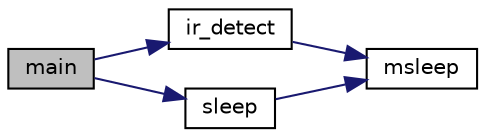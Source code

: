 digraph "main"
{
  edge [fontname="Helvetica",fontsize="10",labelfontname="Helvetica",labelfontsize="10"];
  node [fontname="Helvetica",fontsize="10",shape=record];
  rankdir="LR";
  Node1 [label="main",height=0.2,width=0.4,color="black", fillcolor="grey75", style="filled" fontcolor="black"];
  Node1 -> Node2 [color="midnightblue",fontsize="10",style="solid"];
  Node2 [label="ir_detect",height=0.2,width=0.4,color="black", fillcolor="white", style="filled",URL="$base_2lib__rwp_8c.html#a0bcda6b2106a42058fe25734f7b6efc0"];
  Node2 -> Node3 [color="midnightblue",fontsize="10",style="solid"];
  Node3 [label="msleep",height=0.2,width=0.4,color="black", fillcolor="white", style="filled",URL="$base_2lib__ic_8c.html#aa3650dfb953be0fa6fb4e6a625d3f777"];
  Node1 -> Node4 [color="midnightblue",fontsize="10",style="solid"];
  Node4 [label="sleep",height=0.2,width=0.4,color="black", fillcolor="white", style="filled",URL="$base_2lib__ic_8c.html#aa5113ec47ecf6d5c15614c9353cb9a08"];
  Node4 -> Node3 [color="midnightblue",fontsize="10",style="solid"];
}
